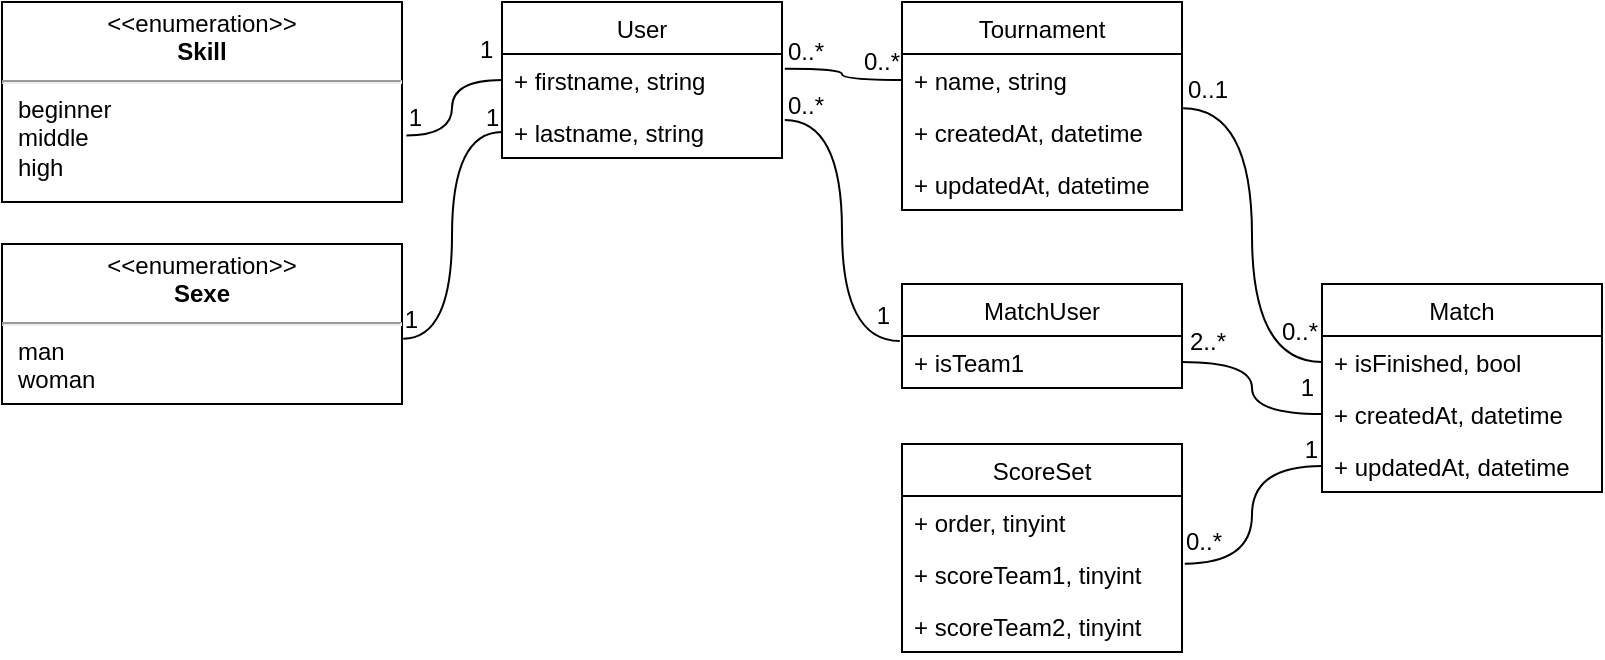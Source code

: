 <mxfile>
    <diagram id="oGp_z6QDTJdw86T1hbBg" name="Page-1">
        <mxGraphModel dx="942" dy="656" grid="1" gridSize="10" guides="1" tooltips="1" connect="1" arrows="1" fold="1" page="1" pageScale="1" pageWidth="850" pageHeight="1100" math="0" shadow="0">
            <root>
                <mxCell id="0"/>
                <mxCell id="1" parent="0"/>
                <mxCell id="14" value="User" style="swimlane;fontStyle=0;childLayout=stackLayout;horizontal=1;startSize=26;fillColor=none;horizontalStack=0;resizeParent=1;resizeParentMax=0;resizeLast=0;collapsible=1;marginBottom=0;" parent="1" vertex="1">
                    <mxGeometry x="290" y="39" width="140" height="78" as="geometry">
                        <mxRectangle x="100" y="150" width="70" height="30" as="alternateBounds"/>
                    </mxGeometry>
                </mxCell>
                <mxCell id="15" value="+ firstname, string" style="text;strokeColor=none;fillColor=none;align=left;verticalAlign=top;spacingLeft=4;spacingRight=4;overflow=hidden;rotatable=0;points=[[0,0.5],[1,0.5]];portConstraint=eastwest;" parent="14" vertex="1">
                    <mxGeometry y="26" width="140" height="26" as="geometry"/>
                </mxCell>
                <mxCell id="16" value="+ lastname, string" style="text;strokeColor=none;fillColor=none;align=left;verticalAlign=top;spacingLeft=4;spacingRight=4;overflow=hidden;rotatable=0;points=[[0,0.5],[1,0.5]];portConstraint=eastwest;" parent="14" vertex="1">
                    <mxGeometry y="52" width="140" height="26" as="geometry"/>
                </mxCell>
                <mxCell id="18" value="&lt;p style=&quot;margin:0px;margin-top:4px;text-align:center;&quot;&gt;&amp;lt;&amp;lt;enumeration&amp;gt;&amp;gt;&lt;br&gt;&lt;b&gt;Sexe&lt;/b&gt;&lt;/p&gt;&lt;hr&gt;&lt;p style=&quot;margin:0px;margin-left:8px;text-align:left;&quot;&gt;&lt;span style=&quot;background-color: initial;&quot;&gt;man&lt;/span&gt;&lt;br&gt;&lt;/p&gt;&lt;p style=&quot;margin:0px;margin-left:8px;text-align:left;&quot;&gt;woman&lt;br&gt;&lt;/p&gt;" style="shape=rect;html=1;overflow=fill;whiteSpace=wrap;" parent="1" vertex="1">
                    <mxGeometry x="40" y="160" width="200" height="80" as="geometry"/>
                </mxCell>
                <mxCell id="20" value="Match" style="swimlane;fontStyle=0;childLayout=stackLayout;horizontal=1;startSize=26;fillColor=none;horizontalStack=0;resizeParent=1;resizeParentMax=0;resizeLast=0;collapsible=1;marginBottom=0;" parent="1" vertex="1">
                    <mxGeometry x="700" y="180" width="140" height="104" as="geometry"/>
                </mxCell>
                <mxCell id="40" value="+ isFinished, bool" style="text;strokeColor=none;fillColor=none;align=left;verticalAlign=top;spacingLeft=4;spacingRight=4;overflow=hidden;rotatable=0;points=[[0,0.5],[1,0.5]];portConstraint=eastwest;" vertex="1" parent="20">
                    <mxGeometry y="26" width="140" height="26" as="geometry"/>
                </mxCell>
                <mxCell id="30" value="+ createdAt, datetime" style="text;strokeColor=none;fillColor=none;align=left;verticalAlign=top;spacingLeft=4;spacingRight=4;overflow=hidden;rotatable=0;points=[[0,0.5],[1,0.5]];portConstraint=eastwest;" parent="20" vertex="1">
                    <mxGeometry y="52" width="140" height="26" as="geometry"/>
                </mxCell>
                <mxCell id="31" value="+ updatedAt, datetime" style="text;strokeColor=none;fillColor=none;align=left;verticalAlign=top;spacingLeft=4;spacingRight=4;overflow=hidden;rotatable=0;points=[[0,0.5],[1,0.5]];portConstraint=eastwest;" parent="20" vertex="1">
                    <mxGeometry y="78" width="140" height="26" as="geometry"/>
                </mxCell>
                <mxCell id="24" value="ScoreSet" style="swimlane;fontStyle=0;childLayout=stackLayout;horizontal=1;startSize=26;fillColor=none;horizontalStack=0;resizeParent=1;resizeParentMax=0;resizeLast=0;collapsible=1;marginBottom=0;" parent="1" vertex="1">
                    <mxGeometry x="490" y="260" width="140" height="104" as="geometry"/>
                </mxCell>
                <mxCell id="25" value="+ order, tinyint" style="text;strokeColor=none;fillColor=none;align=left;verticalAlign=top;spacingLeft=4;spacingRight=4;overflow=hidden;rotatable=0;points=[[0,0.5],[1,0.5]];portConstraint=eastwest;" parent="24" vertex="1">
                    <mxGeometry y="26" width="140" height="26" as="geometry"/>
                </mxCell>
                <mxCell id="26" value="+ scoreTeam1, tinyint" style="text;strokeColor=none;fillColor=none;align=left;verticalAlign=top;spacingLeft=4;spacingRight=4;overflow=hidden;rotatable=0;points=[[0,0.5],[1,0.5]];portConstraint=eastwest;" parent="24" vertex="1">
                    <mxGeometry y="52" width="140" height="26" as="geometry"/>
                </mxCell>
                <mxCell id="27" value="+ scoreTeam2, tinyint" style="text;strokeColor=none;fillColor=none;align=left;verticalAlign=top;spacingLeft=4;spacingRight=4;overflow=hidden;rotatable=0;points=[[0,0.5],[1,0.5]];portConstraint=eastwest;" parent="24" vertex="1">
                    <mxGeometry y="78" width="140" height="26" as="geometry"/>
                </mxCell>
                <mxCell id="32" value="Tournament" style="swimlane;fontStyle=0;childLayout=stackLayout;horizontal=1;startSize=26;fillColor=none;horizontalStack=0;resizeParent=1;resizeParentMax=0;resizeLast=0;collapsible=1;marginBottom=0;" vertex="1" parent="1">
                    <mxGeometry x="490" y="39" width="140" height="104" as="geometry"/>
                </mxCell>
                <mxCell id="33" value="+ name, string" style="text;strokeColor=none;fillColor=none;align=left;verticalAlign=top;spacingLeft=4;spacingRight=4;overflow=hidden;rotatable=0;points=[[0,0.5],[1,0.5]];portConstraint=eastwest;" vertex="1" parent="32">
                    <mxGeometry y="26" width="140" height="26" as="geometry"/>
                </mxCell>
                <mxCell id="35" value="+ createdAt, datetime" style="text;strokeColor=none;fillColor=none;align=left;verticalAlign=top;spacingLeft=4;spacingRight=4;overflow=hidden;rotatable=0;points=[[0,0.5],[1,0.5]];portConstraint=eastwest;" vertex="1" parent="32">
                    <mxGeometry y="52" width="140" height="26" as="geometry"/>
                </mxCell>
                <mxCell id="38" value="+ updatedAt, datetime" style="text;strokeColor=none;fillColor=none;align=left;verticalAlign=top;spacingLeft=4;spacingRight=4;overflow=hidden;rotatable=0;points=[[0,0.5],[1,0.5]];portConstraint=eastwest;" vertex="1" parent="32">
                    <mxGeometry y="78" width="140" height="26" as="geometry"/>
                </mxCell>
                <mxCell id="42" value="&lt;p style=&quot;margin:0px;margin-top:4px;text-align:center;&quot;&gt;&amp;lt;&amp;lt;enumeration&amp;gt;&amp;gt;&lt;br&gt;&lt;b&gt;Skill&lt;/b&gt;&lt;/p&gt;&lt;hr&gt;&lt;p style=&quot;margin:0px;margin-left:8px;text-align:left;&quot;&gt;&lt;span style=&quot;background-color: initial;&quot;&gt;beginner&lt;/span&gt;&lt;br&gt;&lt;/p&gt;&lt;p style=&quot;margin:0px;margin-left:8px;text-align:left;&quot;&gt;middle&lt;/p&gt;&lt;p style=&quot;margin:0px;margin-left:8px;text-align:left;&quot;&gt;high&lt;/p&gt;" style="shape=rect;html=1;overflow=fill;whiteSpace=wrap;" vertex="1" parent="1">
                    <mxGeometry x="40" y="39" width="200" height="100" as="geometry"/>
                </mxCell>
                <mxCell id="43" value="MatchUser" style="swimlane;fontStyle=0;childLayout=stackLayout;horizontal=1;startSize=26;fillColor=none;horizontalStack=0;resizeParent=1;resizeParentMax=0;resizeLast=0;collapsible=1;marginBottom=0;" vertex="1" parent="1">
                    <mxGeometry x="490" y="180" width="140" height="52" as="geometry"/>
                </mxCell>
                <mxCell id="44" value="+ isTeam1" style="text;strokeColor=none;fillColor=none;align=left;verticalAlign=top;spacingLeft=4;spacingRight=4;overflow=hidden;rotatable=0;points=[[0,0.5],[1,0.5]];portConstraint=eastwest;" vertex="1" parent="43">
                    <mxGeometry y="26" width="140" height="26" as="geometry"/>
                </mxCell>
                <mxCell id="61" value="" style="endArrow=none;html=1;rounded=0;align=center;verticalAlign=top;endFill=0;labelBackgroundColor=none;exitX=0;exitY=0.5;exitDx=0;exitDy=0;entryX=1.003;entryY=0.592;entryDx=0;entryDy=0;entryPerimeter=0;edgeStyle=orthogonalEdgeStyle;curved=1;" edge="1" parent="1" source="16" target="18">
                    <mxGeometry relative="1" as="geometry">
                        <mxPoint x="360" y="20.0" as="sourcePoint"/>
                        <mxPoint x="454.96" y="20.598" as="targetPoint"/>
                    </mxGeometry>
                </mxCell>
                <mxCell id="62" value="1" style="resizable=0;html=1;align=left;verticalAlign=top;labelBackgroundColor=none;" connectable="0" vertex="1" parent="61">
                    <mxGeometry x="-1" relative="1" as="geometry">
                        <mxPoint x="-10" y="-21" as="offset"/>
                    </mxGeometry>
                </mxCell>
                <mxCell id="63" value="1" style="resizable=0;html=1;align=right;verticalAlign=top;labelBackgroundColor=none;" connectable="0" vertex="1" parent="61">
                    <mxGeometry x="1" relative="1" as="geometry">
                        <mxPoint x="8" y="-23" as="offset"/>
                    </mxGeometry>
                </mxCell>
                <mxCell id="64" value="" style="endArrow=none;html=1;rounded=0;align=center;verticalAlign=top;endFill=0;labelBackgroundColor=none;exitX=0;exitY=0.5;exitDx=0;exitDy=0;entryX=1.011;entryY=0.667;entryDx=0;entryDy=0;entryPerimeter=0;edgeStyle=orthogonalEdgeStyle;curved=1;" edge="1" parent="1" source="15" target="42">
                    <mxGeometry relative="1" as="geometry">
                        <mxPoint x="390.84" y="64.586" as="sourcePoint"/>
                        <mxPoint x="260" y="90" as="targetPoint"/>
                    </mxGeometry>
                </mxCell>
                <mxCell id="65" value="1" style="resizable=0;html=1;align=left;verticalAlign=top;labelBackgroundColor=none;" connectable="0" vertex="1" parent="64">
                    <mxGeometry x="-1" relative="1" as="geometry">
                        <mxPoint x="-13" y="-29" as="offset"/>
                    </mxGeometry>
                </mxCell>
                <mxCell id="66" value="1" style="resizable=0;html=1;align=right;verticalAlign=top;labelBackgroundColor=none;" connectable="0" vertex="1" parent="64">
                    <mxGeometry x="1" relative="1" as="geometry">
                        <mxPoint x="8" y="-23" as="offset"/>
                    </mxGeometry>
                </mxCell>
                <mxCell id="67" value="" style="endArrow=none;html=1;rounded=0;align=center;verticalAlign=top;endFill=0;labelBackgroundColor=none;exitX=1.01;exitY=0.282;exitDx=0;exitDy=0;exitPerimeter=0;entryX=0;entryY=0.5;entryDx=0;entryDy=0;edgeStyle=orthogonalEdgeStyle;curved=1;" edge="1" parent="1" source="15" target="33">
                    <mxGeometry relative="1" as="geometry">
                        <mxPoint x="460" y="79.5" as="sourcePoint"/>
                        <mxPoint x="530" y="79" as="targetPoint"/>
                    </mxGeometry>
                </mxCell>
                <mxCell id="68" value="0..*" style="resizable=0;html=1;align=left;verticalAlign=top;labelBackgroundColor=none;" connectable="0" vertex="1" parent="67">
                    <mxGeometry x="-1" relative="1" as="geometry">
                        <mxPoint y="-22" as="offset"/>
                    </mxGeometry>
                </mxCell>
                <mxCell id="69" value="0..*" style="resizable=0;html=1;align=right;verticalAlign=top;labelBackgroundColor=none;" connectable="0" vertex="1" parent="67">
                    <mxGeometry x="1" relative="1" as="geometry">
                        <mxPoint x="-1" y="-23" as="offset"/>
                    </mxGeometry>
                </mxCell>
                <mxCell id="70" value="" style="endArrow=none;html=1;rounded=0;align=center;verticalAlign=top;endFill=0;labelBackgroundColor=none;exitX=1.01;exitY=0.269;exitDx=0;exitDy=0;exitPerimeter=0;entryX=-0.008;entryY=0.096;entryDx=0;entryDy=0;entryPerimeter=0;edgeStyle=orthogonalEdgeStyle;curved=1;" edge="1" parent="1" source="16" target="44">
                    <mxGeometry relative="1" as="geometry">
                        <mxPoint x="383.0" y="139.846" as="sourcePoint"/>
                        <mxPoint x="190" y="244.164" as="targetPoint"/>
                    </mxGeometry>
                </mxCell>
                <mxCell id="71" value="0..*" style="resizable=0;html=1;align=left;verticalAlign=top;labelBackgroundColor=none;" connectable="0" vertex="1" parent="70">
                    <mxGeometry x="-1" relative="1" as="geometry">
                        <mxPoint y="-21" as="offset"/>
                    </mxGeometry>
                </mxCell>
                <mxCell id="72" value="1" style="resizable=0;html=1;align=right;verticalAlign=top;labelBackgroundColor=none;" connectable="0" vertex="1" parent="70">
                    <mxGeometry x="1" relative="1" as="geometry">
                        <mxPoint x="-4" y="-26" as="offset"/>
                    </mxGeometry>
                </mxCell>
                <mxCell id="74" value="" style="endArrow=none;html=1;rounded=0;align=center;verticalAlign=top;endFill=0;labelBackgroundColor=none;exitX=1;exitY=0.5;exitDx=0;exitDy=0;entryX=0;entryY=0.5;entryDx=0;entryDy=0;edgeStyle=orthogonalEdgeStyle;curved=1;" edge="1" parent="1" source="44" target="30">
                    <mxGeometry relative="1" as="geometry">
                        <mxPoint x="540" y="282" as="sourcePoint"/>
                        <mxPoint x="460" y="247.5" as="targetPoint"/>
                    </mxGeometry>
                </mxCell>
                <mxCell id="75" value="2..*" style="resizable=0;html=1;align=left;verticalAlign=top;labelBackgroundColor=none;" connectable="0" vertex="1" parent="74">
                    <mxGeometry x="-1" relative="1" as="geometry">
                        <mxPoint x="2" y="-24" as="offset"/>
                    </mxGeometry>
                </mxCell>
                <mxCell id="76" value="1" style="resizable=0;html=1;align=right;verticalAlign=top;labelBackgroundColor=none;" connectable="0" vertex="1" parent="74">
                    <mxGeometry x="1" relative="1" as="geometry">
                        <mxPoint x="-4" y="-27" as="offset"/>
                    </mxGeometry>
                </mxCell>
                <mxCell id="77" value="" style="endArrow=none;html=1;rounded=0;align=center;verticalAlign=top;endFill=0;labelBackgroundColor=none;entryX=0;entryY=0.5;entryDx=0;entryDy=0;exitX=1.01;exitY=0.301;exitDx=0;exitDy=0;exitPerimeter=0;edgeStyle=orthogonalEdgeStyle;curved=1;" edge="1" parent="1" source="26" target="31">
                    <mxGeometry relative="1" as="geometry">
                        <mxPoint x="530" y="370" as="sourcePoint"/>
                        <mxPoint x="748.6" y="405.01" as="targetPoint"/>
                    </mxGeometry>
                </mxCell>
                <mxCell id="78" value="0..*" style="resizable=0;html=1;align=left;verticalAlign=top;labelBackgroundColor=none;" connectable="0" vertex="1" parent="77">
                    <mxGeometry x="-1" relative="1" as="geometry">
                        <mxPoint x="-1" y="-25" as="offset"/>
                    </mxGeometry>
                </mxCell>
                <mxCell id="79" value="1" style="resizable=0;html=1;align=right;verticalAlign=top;labelBackgroundColor=none;" connectable="0" vertex="1" parent="77">
                    <mxGeometry x="1" relative="1" as="geometry">
                        <mxPoint x="-2" y="-22" as="offset"/>
                    </mxGeometry>
                </mxCell>
                <mxCell id="81" value="" style="endArrow=none;html=1;rounded=0;align=center;verticalAlign=top;endFill=0;labelBackgroundColor=none;exitX=1.004;exitY=0.045;exitDx=0;exitDy=0;exitPerimeter=0;entryX=0;entryY=0.5;entryDx=0;entryDy=0;edgeStyle=orthogonalEdgeStyle;curved=1;" edge="1" parent="1" source="35" target="40">
                    <mxGeometry relative="1" as="geometry">
                        <mxPoint x="180.0" y="282.004" as="sourcePoint"/>
                        <mxPoint x="338.6" y="363.01" as="targetPoint"/>
                    </mxGeometry>
                </mxCell>
                <mxCell id="82" value="0..1" style="resizable=0;html=1;align=left;verticalAlign=top;labelBackgroundColor=none;" connectable="0" vertex="1" parent="81">
                    <mxGeometry x="-1" relative="1" as="geometry">
                        <mxPoint y="-23" as="offset"/>
                    </mxGeometry>
                </mxCell>
                <mxCell id="83" value="0..*" style="resizable=0;html=1;align=right;verticalAlign=top;labelBackgroundColor=none;" connectable="0" vertex="1" parent="81">
                    <mxGeometry x="1" relative="1" as="geometry">
                        <mxPoint x="-1" y="-29" as="offset"/>
                    </mxGeometry>
                </mxCell>
            </root>
        </mxGraphModel>
    </diagram>
</mxfile>